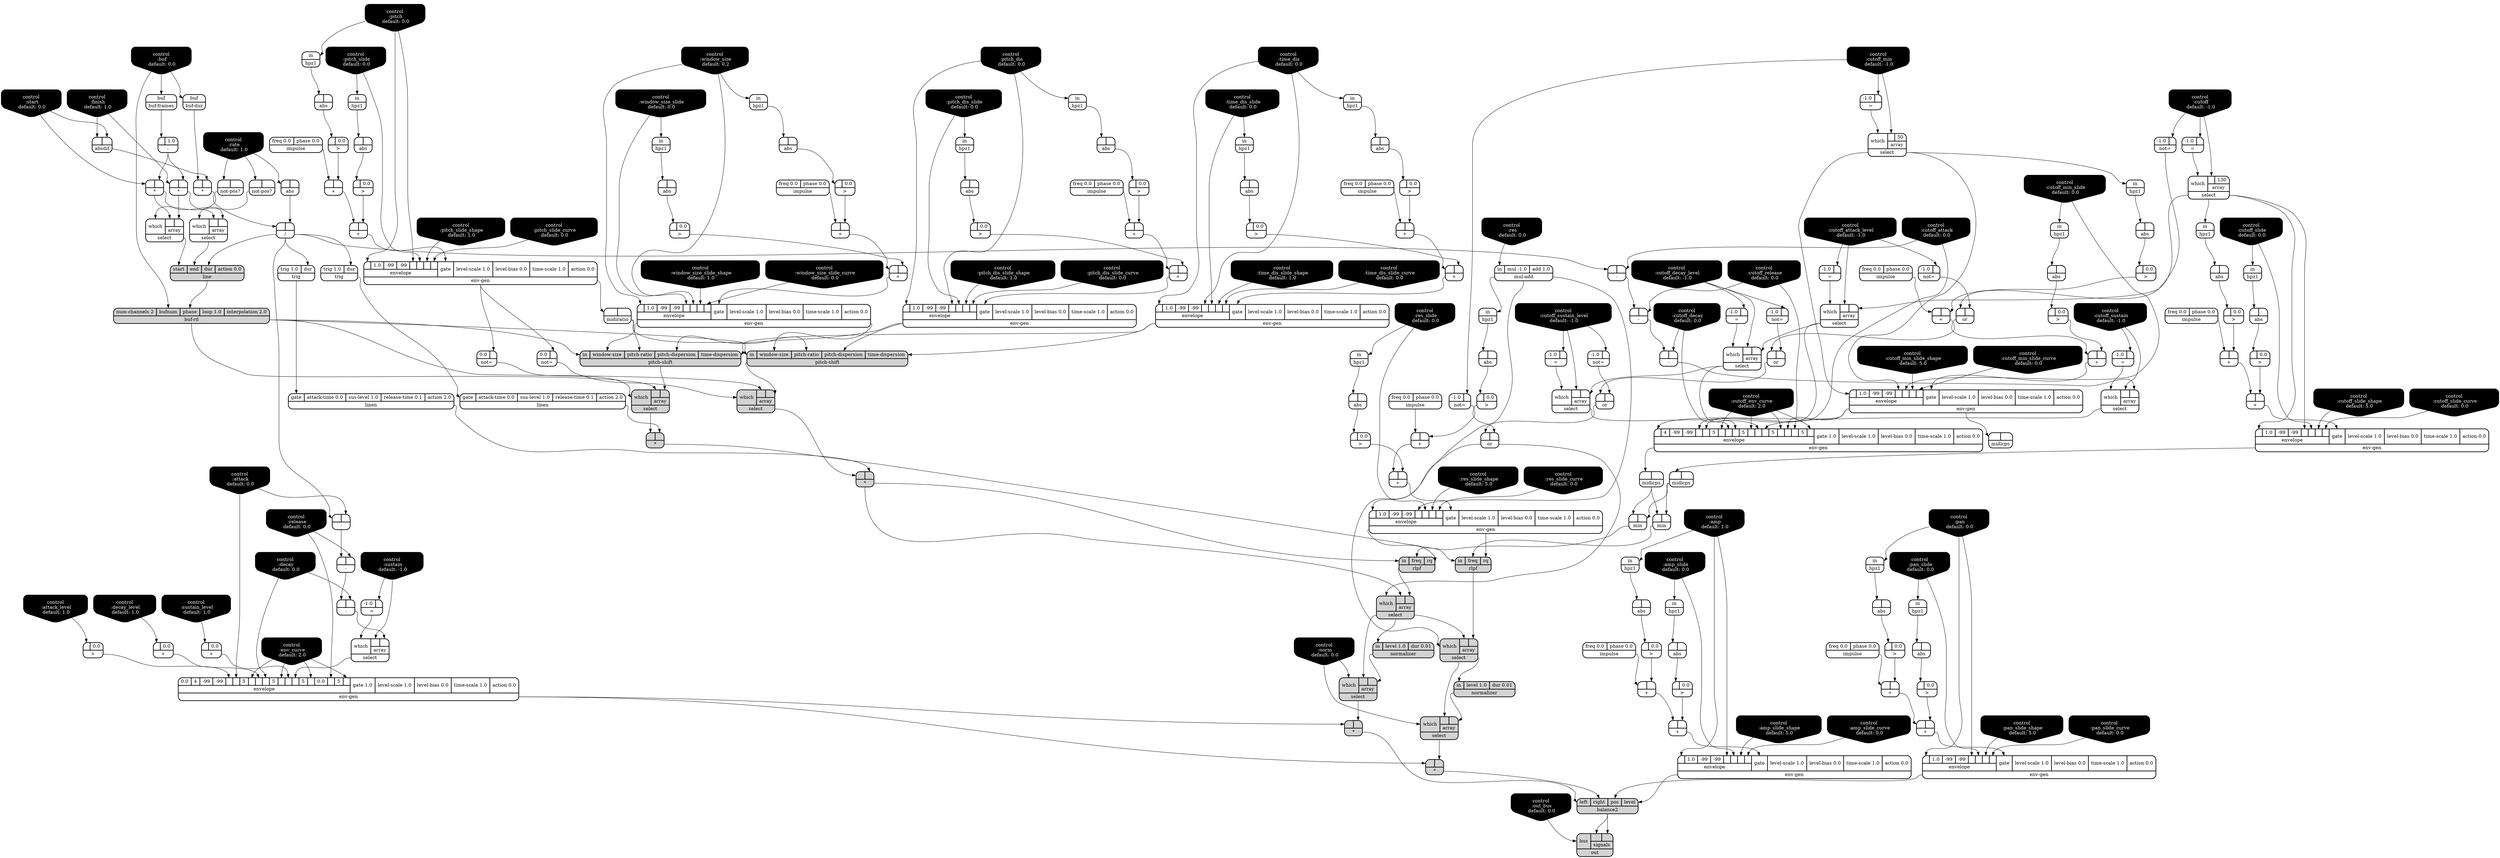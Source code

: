digraph synthdef {
61 [label = "{{ <a> |<b> } |<__UG_NAME__>* }" style="bold, rounded" shape=record rankdir=LR];
62 [label = "{{ <a> |<b> } |<__UG_NAME__>* }" style="bold, rounded" shape=record rankdir=LR];
68 [label = "{{ <a> |<b> } |<__UG_NAME__>* }" style="bold, rounded" shape=record rankdir=LR];
160 [label = "{{ <a> |<b> } |<__UG_NAME__>* }" style="filled, bold, rounded"  shape=record rankdir=LR];
194 [label = "{{ <a> |<b> } |<__UG_NAME__>* }" style="filled, bold, rounded"  shape=record rankdir=LR];
214 [label = "{{ <a> |<b> } |<__UG_NAME__>* }" style="filled, bold, rounded"  shape=record rankdir=LR];
217 [label = "{{ <a> |<b> } |<__UG_NAME__>* }" style="filled, bold, rounded"  shape=record rankdir=LR];
77 [label = "{{ <a> |<b> } |<__UG_NAME__>+ }" style="bold, rounded" shape=record rankdir=LR];
81 [label = "{{ <a> |<b> } |<__UG_NAME__>+ }" style="bold, rounded" shape=record rankdir=LR];
87 [label = "{{ <a> |<b> } |<__UG_NAME__>+ }" style="bold, rounded" shape=record rankdir=LR];
91 [label = "{{ <a> |<b> } |<__UG_NAME__>+ }" style="bold, rounded" shape=record rankdir=LR];
98 [label = "{{ <a> |<b> } |<__UG_NAME__>+ }" style="bold, rounded" shape=record rankdir=LR];
102 [label = "{{ <a> |<b> } |<__UG_NAME__>+ }" style="bold, rounded" shape=record rankdir=LR];
108 [label = "{{ <a> |<b> } |<__UG_NAME__>+ }" style="bold, rounded" shape=record rankdir=LR];
112 [label = "{{ <a> |<b> } |<__UG_NAME__>+ }" style="bold, rounded" shape=record rankdir=LR];
126 [label = "{{ <a> |<b> 0.0} |<__UG_NAME__>+ }" style="bold, rounded" shape=record rankdir=LR];
136 [label = "{{ <a> |<b> } |<__UG_NAME__>+ }" style="bold, rounded" shape=record rankdir=LR];
140 [label = "{{ <a> |<b> } |<__UG_NAME__>+ }" style="bold, rounded" shape=record rankdir=LR];
155 [label = "{{ <a> |<b> } |<__UG_NAME__>+ }" style="bold, rounded" shape=record rankdir=LR];
164 [label = "{{ <a> |<b> } |<__UG_NAME__>+ }" style="bold, rounded" shape=record rankdir=LR];
177 [label = "{{ <a> |<b> } |<__UG_NAME__>+ }" style="bold, rounded" shape=record rankdir=LR];
181 [label = "{{ <a> |<b> } |<__UG_NAME__>+ }" style="bold, rounded" shape=record rankdir=LR];
207 [label = "{{ <a> |<b> } |<__UG_NAME__>+ }" style="bold, rounded" shape=record rankdir=LR];
208 [label = "{{ <a> |<b> } |<__UG_NAME__>+ }" style="bold, rounded" shape=record rankdir=LR];
210 [label = "{{ <a> |<b> 0.0} |<__UG_NAME__>+ }" style="bold, rounded" shape=record rankdir=LR];
211 [label = "{{ <a> |<b> 0.0} |<__UG_NAME__>+ }" style="bold, rounded" shape=record rankdir=LR];
222 [label = "{{ <a> |<b> } |<__UG_NAME__>+ }" style="bold, rounded" shape=record rankdir=LR];
223 [label = "{{ <a> |<b> } |<__UG_NAME__>+ }" style="bold, rounded" shape=record rankdir=LR];
60 [label = "{{ <a> |<b> 1.0} |<__UG_NAME__>- }" style="bold, rounded" shape=record rankdir=LR];
141 [label = "{{ <a> |<b> } |<__UG_NAME__>- }" style="bold, rounded" shape=record rankdir=LR];
142 [label = "{{ <a> |<b> } |<__UG_NAME__>- }" style="bold, rounded" shape=record rankdir=LR];
143 [label = "{{ <a> |<b> } |<__UG_NAME__>- }" style="bold, rounded" shape=record rankdir=LR];
146 [label = "{{ <a> |<b> } |<__UG_NAME__>- }" style="bold, rounded" shape=record rankdir=LR];
147 [label = "{{ <a> |<b> } |<__UG_NAME__>- }" style="bold, rounded" shape=record rankdir=LR];
148 [label = "{{ <a> |<b> } |<__UG_NAME__>- }" style="bold, rounded" shape=record rankdir=LR];
70 [label = "{{ <a> |<b> } |<__UG_NAME__>/ }" style="bold, rounded" shape=record rankdir=LR];
115 [label = "{{ <a> -1.0|<b> } |<__UG_NAME__>= }" style="bold, rounded" shape=record rankdir=LR];
116 [label = "{{ <a> -1.0|<b> } |<__UG_NAME__>= }" style="bold, rounded" shape=record rankdir=LR];
144 [label = "{{ <a> -1.0|<b> } |<__UG_NAME__>= }" style="bold, rounded" shape=record rankdir=LR];
145 [label = "{{ <a> -1.0|<b> } |<__UG_NAME__>= }" style="bold, rounded" shape=record rankdir=LR];
150 [label = "{{ <a> -1.0|<b> } |<__UG_NAME__>= }" style="bold, rounded" shape=record rankdir=LR];
166 [label = "{{ <a> -1.0|<b> } |<__UG_NAME__>= }" style="bold, rounded" shape=record rankdir=LR];
169 [label = "{{ <a> -1.0|<b> } |<__UG_NAME__>= }" style="bold, rounded" shape=record rankdir=LR];
76 [label = "{{ <a> |<b> 0.0} |<__UG_NAME__>\> }" style="bold, rounded" shape=record rankdir=LR];
80 [label = "{{ <a> |<b> 0.0} |<__UG_NAME__>\> }" style="bold, rounded" shape=record rankdir=LR];
86 [label = "{{ <a> |<b> 0.0} |<__UG_NAME__>\> }" style="bold, rounded" shape=record rankdir=LR];
90 [label = "{{ <a> |<b> 0.0} |<__UG_NAME__>\> }" style="bold, rounded" shape=record rankdir=LR];
97 [label = "{{ <a> |<b> 0.0} |<__UG_NAME__>\> }" style="bold, rounded" shape=record rankdir=LR];
101 [label = "{{ <a> |<b> 0.0} |<__UG_NAME__>\> }" style="bold, rounded" shape=record rankdir=LR];
107 [label = "{{ <a> |<b> 0.0} |<__UG_NAME__>\> }" style="bold, rounded" shape=record rankdir=LR];
111 [label = "{{ <a> |<b> 0.0} |<__UG_NAME__>\> }" style="bold, rounded" shape=record rankdir=LR];
135 [label = "{{ <a> |<b> 0.0} |<__UG_NAME__>\> }" style="bold, rounded" shape=record rankdir=LR];
139 [label = "{{ <a> |<b> 0.0} |<__UG_NAME__>\> }" style="bold, rounded" shape=record rankdir=LR];
154 [label = "{{ <a> |<b> 0.0} |<__UG_NAME__>\> }" style="bold, rounded" shape=record rankdir=LR];
163 [label = "{{ <a> |<b> 0.0} |<__UG_NAME__>\> }" style="bold, rounded" shape=record rankdir=LR];
176 [label = "{{ <a> |<b> 0.0} |<__UG_NAME__>\> }" style="bold, rounded" shape=record rankdir=LR];
180 [label = "{{ <a> |<b> 0.0} |<__UG_NAME__>\> }" style="bold, rounded" shape=record rankdir=LR];
199 [label = "{{ <a> |<b> 0.0} |<__UG_NAME__>\> }" style="bold, rounded" shape=record rankdir=LR];
206 [label = "{{ <a> |<b> 0.0} |<__UG_NAME__>\> }" style="bold, rounded" shape=record rankdir=LR];
218 [label = "{{ <a> |<b> 0.0} |<__UG_NAME__>\> }" style="bold, rounded" shape=record rankdir=LR];
221 [label = "{{ <a> |<b> 0.0} |<__UG_NAME__>\> }" style="bold, rounded" shape=record rankdir=LR];
69 [label = "{{ <a> |<b> } |<__UG_NAME__>abs }" style="bold, rounded" shape=record rankdir=LR];
75 [label = "{{ <a> |<b> } |<__UG_NAME__>abs }" style="bold, rounded" shape=record rankdir=LR];
79 [label = "{{ <a> |<b> } |<__UG_NAME__>abs }" style="bold, rounded" shape=record rankdir=LR];
85 [label = "{{ <a> |<b> } |<__UG_NAME__>abs }" style="bold, rounded" shape=record rankdir=LR];
89 [label = "{{ <a> |<b> } |<__UG_NAME__>abs }" style="bold, rounded" shape=record rankdir=LR];
96 [label = "{{ <a> |<b> } |<__UG_NAME__>abs }" style="bold, rounded" shape=record rankdir=LR];
100 [label = "{{ <a> |<b> } |<__UG_NAME__>abs }" style="bold, rounded" shape=record rankdir=LR];
106 [label = "{{ <a> |<b> } |<__UG_NAME__>abs }" style="bold, rounded" shape=record rankdir=LR];
110 [label = "{{ <a> |<b> } |<__UG_NAME__>abs }" style="bold, rounded" shape=record rankdir=LR];
134 [label = "{{ <a> |<b> } |<__UG_NAME__>abs }" style="bold, rounded" shape=record rankdir=LR];
138 [label = "{{ <a> |<b> } |<__UG_NAME__>abs }" style="bold, rounded" shape=record rankdir=LR];
153 [label = "{{ <a> |<b> } |<__UG_NAME__>abs }" style="bold, rounded" shape=record rankdir=LR];
162 [label = "{{ <a> |<b> } |<__UG_NAME__>abs }" style="bold, rounded" shape=record rankdir=LR];
175 [label = "{{ <a> |<b> } |<__UG_NAME__>abs }" style="bold, rounded" shape=record rankdir=LR];
179 [label = "{{ <a> |<b> } |<__UG_NAME__>abs }" style="bold, rounded" shape=record rankdir=LR];
198 [label = "{{ <a> |<b> } |<__UG_NAME__>abs }" style="bold, rounded" shape=record rankdir=LR];
202 [label = "{{ <a> |<b> } |<__UG_NAME__>abs }" style="bold, rounded" shape=record rankdir=LR];
205 [label = "{{ <a> |<b> } |<__UG_NAME__>abs }" style="bold, rounded" shape=record rankdir=LR];
220 [label = "{{ <a> |<b> } |<__UG_NAME__>abs }" style="bold, rounded" shape=record rankdir=LR];
67 [label = "{{ <a> |<b> } |<__UG_NAME__>absdif }" style="bold, rounded" shape=record rankdir=LR];
225 [label = "{{ <left> left|<right> right|<pos> pos|<level> level} |<__UG_NAME__>balance2 }" style="filled, bold, rounded"  shape=record rankdir=LR];
66 [label = "{{ <buf> buf} |<__UG_NAME__>buf-dur }" style="bold, rounded" shape=record rankdir=LR];
59 [label = "{{ <buf> buf} |<__UG_NAME__>buf-frames }" style="bold, rounded" shape=record rankdir=LR];
72 [label = "{{ <num____channels> num-channels 2|<bufnum> bufnum|<phase> phase|<loop> loop 1.0|<interpolation> interpolation 2.0} |<__UG_NAME__>buf-rd }" style="filled, bold, rounded"  shape=record rankdir=LR];
0 [label = "control
 :buf
 default: 0.0" shape=invhouse style="rounded, filled, bold" fillcolor=black fontcolor=white ]; 
1 [label = "control
 :amp
 default: 1.0" shape=invhouse style="rounded, filled, bold" fillcolor=black fontcolor=white ]; 
2 [label = "control
 :amp_slide
 default: 0.0" shape=invhouse style="rounded, filled, bold" fillcolor=black fontcolor=white ]; 
3 [label = "control
 :amp_slide_shape
 default: 5.0" shape=invhouse style="rounded, filled, bold" fillcolor=black fontcolor=white ]; 
4 [label = "control
 :amp_slide_curve
 default: 0.0" shape=invhouse style="rounded, filled, bold" fillcolor=black fontcolor=white ]; 
5 [label = "control
 :pan
 default: 0.0" shape=invhouse style="rounded, filled, bold" fillcolor=black fontcolor=white ]; 
6 [label = "control
 :pan_slide
 default: 0.0" shape=invhouse style="rounded, filled, bold" fillcolor=black fontcolor=white ]; 
7 [label = "control
 :pan_slide_shape
 default: 5.0" shape=invhouse style="rounded, filled, bold" fillcolor=black fontcolor=white ]; 
8 [label = "control
 :pan_slide_curve
 default: 0.0" shape=invhouse style="rounded, filled, bold" fillcolor=black fontcolor=white ]; 
9 [label = "control
 :cutoff
 default: -1.0" shape=invhouse style="rounded, filled, bold" fillcolor=black fontcolor=white ]; 
10 [label = "control
 :cutoff_slide
 default: 0.0" shape=invhouse style="rounded, filled, bold" fillcolor=black fontcolor=white ]; 
11 [label = "control
 :cutoff_slide_shape
 default: 5.0" shape=invhouse style="rounded, filled, bold" fillcolor=black fontcolor=white ]; 
12 [label = "control
 :cutoff_slide_curve
 default: 0.0" shape=invhouse style="rounded, filled, bold" fillcolor=black fontcolor=white ]; 
13 [label = "control
 :cutoff_attack
 default: 0.0" shape=invhouse style="rounded, filled, bold" fillcolor=black fontcolor=white ]; 
14 [label = "control
 :cutoff_sustain
 default: -1.0" shape=invhouse style="rounded, filled, bold" fillcolor=black fontcolor=white ]; 
15 [label = "control
 :cutoff_decay
 default: 0.0" shape=invhouse style="rounded, filled, bold" fillcolor=black fontcolor=white ]; 
16 [label = "control
 :cutoff_release
 default: 0.0" shape=invhouse style="rounded, filled, bold" fillcolor=black fontcolor=white ]; 
17 [label = "control
 :cutoff_min
 default: -1.0" shape=invhouse style="rounded, filled, bold" fillcolor=black fontcolor=white ]; 
18 [label = "control
 :cutoff_min_slide
 default: 0.0" shape=invhouse style="rounded, filled, bold" fillcolor=black fontcolor=white ]; 
19 [label = "control
 :cutoff_min_slide_shape
 default: 5.0" shape=invhouse style="rounded, filled, bold" fillcolor=black fontcolor=white ]; 
20 [label = "control
 :cutoff_min_slide_curve
 default: 0.0" shape=invhouse style="rounded, filled, bold" fillcolor=black fontcolor=white ]; 
21 [label = "control
 :cutoff_attack_level
 default: -1.0" shape=invhouse style="rounded, filled, bold" fillcolor=black fontcolor=white ]; 
22 [label = "control
 :cutoff_decay_level
 default: -1.0" shape=invhouse style="rounded, filled, bold" fillcolor=black fontcolor=white ]; 
23 [label = "control
 :cutoff_sustain_level
 default: -1.0" shape=invhouse style="rounded, filled, bold" fillcolor=black fontcolor=white ]; 
24 [label = "control
 :cutoff_env_curve
 default: 2.0" shape=invhouse style="rounded, filled, bold" fillcolor=black fontcolor=white ]; 
25 [label = "control
 :res
 default: 0.0" shape=invhouse style="rounded, filled, bold" fillcolor=black fontcolor=white ]; 
26 [label = "control
 :res_slide
 default: 0.0" shape=invhouse style="rounded, filled, bold" fillcolor=black fontcolor=white ]; 
27 [label = "control
 :res_slide_shape
 default: 5.0" shape=invhouse style="rounded, filled, bold" fillcolor=black fontcolor=white ]; 
28 [label = "control
 :res_slide_curve
 default: 0.0" shape=invhouse style="rounded, filled, bold" fillcolor=black fontcolor=white ]; 
29 [label = "control
 :attack
 default: 0.0" shape=invhouse style="rounded, filled, bold" fillcolor=black fontcolor=white ]; 
30 [label = "control
 :decay
 default: 0.0" shape=invhouse style="rounded, filled, bold" fillcolor=black fontcolor=white ]; 
31 [label = "control
 :sustain
 default: -1.0" shape=invhouse style="rounded, filled, bold" fillcolor=black fontcolor=white ]; 
32 [label = "control
 :release
 default: 0.0" shape=invhouse style="rounded, filled, bold" fillcolor=black fontcolor=white ]; 
33 [label = "control
 :attack_level
 default: 1.0" shape=invhouse style="rounded, filled, bold" fillcolor=black fontcolor=white ]; 
34 [label = "control
 :decay_level
 default: 1.0" shape=invhouse style="rounded, filled, bold" fillcolor=black fontcolor=white ]; 
35 [label = "control
 :sustain_level
 default: 1.0" shape=invhouse style="rounded, filled, bold" fillcolor=black fontcolor=white ]; 
36 [label = "control
 :env_curve
 default: 2.0" shape=invhouse style="rounded, filled, bold" fillcolor=black fontcolor=white ]; 
37 [label = "control
 :rate
 default: 1.0" shape=invhouse style="rounded, filled, bold" fillcolor=black fontcolor=white ]; 
38 [label = "control
 :start
 default: 0.0" shape=invhouse style="rounded, filled, bold" fillcolor=black fontcolor=white ]; 
39 [label = "control
 :finish
 default: 1.0" shape=invhouse style="rounded, filled, bold" fillcolor=black fontcolor=white ]; 
40 [label = "control
 :norm
 default: 0.0" shape=invhouse style="rounded, filled, bold" fillcolor=black fontcolor=white ]; 
41 [label = "control
 :pitch
 default: 0.0" shape=invhouse style="rounded, filled, bold" fillcolor=black fontcolor=white ]; 
42 [label = "control
 :pitch_slide
 default: 0.0" shape=invhouse style="rounded, filled, bold" fillcolor=black fontcolor=white ]; 
43 [label = "control
 :pitch_slide_shape
 default: 1.0" shape=invhouse style="rounded, filled, bold" fillcolor=black fontcolor=white ]; 
44 [label = "control
 :pitch_slide_curve
 default: 0.0" shape=invhouse style="rounded, filled, bold" fillcolor=black fontcolor=white ]; 
45 [label = "control
 :window_size
 default: 0.2" shape=invhouse style="rounded, filled, bold" fillcolor=black fontcolor=white ]; 
46 [label = "control
 :window_size_slide
 default: 0.0" shape=invhouse style="rounded, filled, bold" fillcolor=black fontcolor=white ]; 
47 [label = "control
 :window_size_slide_shape
 default: 1.0" shape=invhouse style="rounded, filled, bold" fillcolor=black fontcolor=white ]; 
48 [label = "control
 :window_size_slide_curve
 default: 0.0" shape=invhouse style="rounded, filled, bold" fillcolor=black fontcolor=white ]; 
49 [label = "control
 :pitch_dis
 default: 0.0" shape=invhouse style="rounded, filled, bold" fillcolor=black fontcolor=white ]; 
50 [label = "control
 :pitch_dis_slide
 default: 0.0" shape=invhouse style="rounded, filled, bold" fillcolor=black fontcolor=white ]; 
51 [label = "control
 :pitch_dis_slide_shape
 default: 1.0" shape=invhouse style="rounded, filled, bold" fillcolor=black fontcolor=white ]; 
52 [label = "control
 :pitch_dis_slide_curve
 default: 0.0" shape=invhouse style="rounded, filled, bold" fillcolor=black fontcolor=white ]; 
53 [label = "control
 :time_dis
 default: 0.0" shape=invhouse style="rounded, filled, bold" fillcolor=black fontcolor=white ]; 
54 [label = "control
 :time_dis_slide
 default: 0.0" shape=invhouse style="rounded, filled, bold" fillcolor=black fontcolor=white ]; 
55 [label = "control
 :time_dis_slide_shape
 default: 1.0" shape=invhouse style="rounded, filled, bold" fillcolor=black fontcolor=white ]; 
56 [label = "control
 :time_dis_slide_curve
 default: 0.0" shape=invhouse style="rounded, filled, bold" fillcolor=black fontcolor=white ]; 
57 [label = "control
 :out_bus
 default: 0.0" shape=invhouse style="rounded, filled, bold" fillcolor=black fontcolor=white ]; 
82 [label = "{{ {{<envelope___control___0>|1.0|-99|-99|<envelope___control___4>|<envelope___control___5>|<envelope___control___6>|<envelope___control___7>}|envelope}|<gate> gate|<level____scale> level-scale 1.0|<level____bias> level-bias 0.0|<time____scale> time-scale 1.0|<action> action 0.0} |<__UG_NAME__>env-gen }" style="bold, rounded" shape=record rankdir=LR];
92 [label = "{{ {{<envelope___control___0>|1.0|-99|-99|<envelope___control___4>|<envelope___control___5>|<envelope___control___6>|<envelope___control___7>}|envelope}|<gate> gate|<level____scale> level-scale 1.0|<level____bias> level-bias 0.0|<time____scale> time-scale 1.0|<action> action 0.0} |<__UG_NAME__>env-gen }" style="bold, rounded" shape=record rankdir=LR];
103 [label = "{{ {{<envelope___control___0>|1.0|-99|-99|<envelope___control___4>|<envelope___control___5>|<envelope___control___6>|<envelope___control___7>}|envelope}|<gate> gate|<level____scale> level-scale 1.0|<level____bias> level-bias 0.0|<time____scale> time-scale 1.0|<action> action 0.0} |<__UG_NAME__>env-gen }" style="bold, rounded" shape=record rankdir=LR];
113 [label = "{{ {{<envelope___control___0>|1.0|-99|-99|<envelope___control___4>|<envelope___control___5>|<envelope___control___6>|<envelope___control___7>}|envelope}|<gate> gate|<level____scale> level-scale 1.0|<level____bias> level-bias 0.0|<time____scale> time-scale 1.0|<action> action 0.0} |<__UG_NAME__>env-gen }" style="bold, rounded" shape=record rankdir=LR];
165 [label = "{{ {{<envelope___select___0>|1.0|-99|-99|<envelope___select___4>|<envelope___control___5>|<envelope___control___6>|<envelope___control___7>}|envelope}|<gate> gate|<level____scale> level-scale 1.0|<level____bias> level-bias 0.0|<time____scale> time-scale 1.0|<action> action 0.0} |<__UG_NAME__>env-gen }" style="bold, rounded" shape=record rankdir=LR];
171 [label = "{{ {{<envelope___env____gen___0>|4|-99|-99|<envelope___select___4>|<envelope___control___5>|5|<envelope___control___7>|<envelope___select___8>|<envelope___control___9>|5|<envelope___control___11>|<envelope___select___12>|<envelope___select___13>|5|<envelope___control___15>|<envelope___env____gen___16>|<envelope___control___17>|5|<envelope___control___19>}|envelope}|<gate> gate 1.0|<level____scale> level-scale 1.0|<level____bias> level-bias 0.0|<time____scale> time-scale 1.0|<action> action 0.0} |<__UG_NAME__>env-gen }" style="bold, rounded" shape=record rankdir=LR];
182 [label = "{{ {{<envelope___select___0>|1.0|-99|-99|<envelope___select___4>|<envelope___control___5>|<envelope___control___6>|<envelope___control___7>}|envelope}|<gate> gate|<level____scale> level-scale 1.0|<level____bias> level-bias 0.0|<time____scale> time-scale 1.0|<action> action 0.0} |<__UG_NAME__>env-gen }" style="bold, rounded" shape=record rankdir=LR];
185 [label = "{{ {{<envelope___mul____add___0>|1.0|-99|-99|<envelope___mul____add___4>|<envelope___control___5>|<envelope___control___6>|<envelope___control___7>}|envelope}|<gate> gate|<level____scale> level-scale 1.0|<level____bias> level-bias 0.0|<time____scale> time-scale 1.0|<action> action 0.0} |<__UG_NAME__>env-gen }" style="bold, rounded" shape=record rankdir=LR];
209 [label = "{{ {{<envelope___control___0>|1.0|-99|-99|<envelope___control___4>|<envelope___control___5>|<envelope___control___6>|<envelope___control___7>}|envelope}|<gate> gate|<level____scale> level-scale 1.0|<level____bias> level-bias 0.0|<time____scale> time-scale 1.0|<action> action 0.0} |<__UG_NAME__>env-gen }" style="bold, rounded" shape=record rankdir=LR];
212 [label = "{{ {{0.0|4|-99|-99|<envelope___binary____op____u____gen___4>|<envelope___control___5>|5|<envelope___control___7>|<envelope___binary____op____u____gen___8>|<envelope___control___9>|5|<envelope___control___11>|<envelope___binary____op____u____gen___12>|<envelope___select___13>|5|<envelope___control___15>|0.0|<envelope___control___17>|5|<envelope___control___19>}|envelope}|<gate> gate 1.0|<level____scale> level-scale 1.0|<level____bias> level-bias 0.0|<time____scale> time-scale 1.0|<action> action 0.0} |<__UG_NAME__>env-gen }" style="bold, rounded" shape=record rankdir=LR];
224 [label = "{{ {{<envelope___control___0>|1.0|-99|-99|<envelope___control___4>|<envelope___control___5>|<envelope___control___6>|<envelope___control___7>}|envelope}|<gate> gate|<level____scale> level-scale 1.0|<level____bias> level-bias 0.0|<time____scale> time-scale 1.0|<action> action 0.0} |<__UG_NAME__>env-gen }" style="bold, rounded" shape=record rankdir=LR];
74 [label = "{{ <in> in} |<__UG_NAME__>hpz1 }" style="bold, rounded" shape=record rankdir=LR];
78 [label = "{{ <in> in} |<__UG_NAME__>hpz1 }" style="bold, rounded" shape=record rankdir=LR];
84 [label = "{{ <in> in} |<__UG_NAME__>hpz1 }" style="bold, rounded" shape=record rankdir=LR];
88 [label = "{{ <in> in} |<__UG_NAME__>hpz1 }" style="bold, rounded" shape=record rankdir=LR];
95 [label = "{{ <in> in} |<__UG_NAME__>hpz1 }" style="bold, rounded" shape=record rankdir=LR];
99 [label = "{{ <in> in} |<__UG_NAME__>hpz1 }" style="bold, rounded" shape=record rankdir=LR];
105 [label = "{{ <in> in} |<__UG_NAME__>hpz1 }" style="bold, rounded" shape=record rankdir=LR];
109 [label = "{{ <in> in} |<__UG_NAME__>hpz1 }" style="bold, rounded" shape=record rankdir=LR];
129 [label = "{{ <in> in} |<__UG_NAME__>hpz1 }" style="bold, rounded" shape=record rankdir=LR];
130 [label = "{{ <in> in} |<__UG_NAME__>hpz1 }" style="bold, rounded" shape=record rankdir=LR];
133 [label = "{{ <in> in} |<__UG_NAME__>hpz1 }" style="bold, rounded" shape=record rankdir=LR];
137 [label = "{{ <in> in} |<__UG_NAME__>hpz1 }" style="bold, rounded" shape=record rankdir=LR];
152 [label = "{{ <in> in} |<__UG_NAME__>hpz1 }" style="bold, rounded" shape=record rankdir=LR];
161 [label = "{{ <in> in} |<__UG_NAME__>hpz1 }" style="bold, rounded" shape=record rankdir=LR];
174 [label = "{{ <in> in} |<__UG_NAME__>hpz1 }" style="bold, rounded" shape=record rankdir=LR];
178 [label = "{{ <in> in} |<__UG_NAME__>hpz1 }" style="bold, rounded" shape=record rankdir=LR];
201 [label = "{{ <in> in} |<__UG_NAME__>hpz1 }" style="bold, rounded" shape=record rankdir=LR];
203 [label = "{{ <in> in} |<__UG_NAME__>hpz1 }" style="bold, rounded" shape=record rankdir=LR];
73 [label = "{{ <freq> freq 0.0|<phase> phase 0.0} |<__UG_NAME__>impulse }" style="bold, rounded" shape=record rankdir=LR];
83 [label = "{{ <freq> freq 0.0|<phase> phase 0.0} |<__UG_NAME__>impulse }" style="bold, rounded" shape=record rankdir=LR];
94 [label = "{{ <freq> freq 0.0|<phase> phase 0.0} |<__UG_NAME__>impulse }" style="bold, rounded" shape=record rankdir=LR];
104 [label = "{{ <freq> freq 0.0|<phase> phase 0.0} |<__UG_NAME__>impulse }" style="bold, rounded" shape=record rankdir=LR];
131 [label = "{{ <freq> freq 0.0|<phase> phase 0.0} |<__UG_NAME__>impulse }" style="bold, rounded" shape=record rankdir=LR];
149 [label = "{{ <freq> freq 0.0|<phase> phase 0.0} |<__UG_NAME__>impulse }" style="bold, rounded" shape=record rankdir=LR];
173 [label = "{{ <freq> freq 0.0|<phase> phase 0.0} |<__UG_NAME__>impulse }" style="bold, rounded" shape=record rankdir=LR];
204 [label = "{{ <freq> freq 0.0|<phase> phase 0.0} |<__UG_NAME__>impulse }" style="bold, rounded" shape=record rankdir=LR];
219 [label = "{{ <freq> freq 0.0|<phase> phase 0.0} |<__UG_NAME__>impulse }" style="bold, rounded" shape=record rankdir=LR];
71 [label = "{{ <start> start|<end> end|<dur> dur|<action> action 0.0} |<__UG_NAME__>line }" style="filled, bold, rounded"  shape=record rankdir=LR];
159 [label = "{{ <gate> gate|<attack____time> attack-time 0.0|<sus____level> sus-level 1.0|<release____time> release-time 0.1|<action> action 2.0} |<__UG_NAME__>linen }" style="bold, rounded" shape=record rankdir=LR];
193 [label = "{{ <gate> gate|<attack____time> attack-time 0.0|<sus____level> sus-level 1.0|<release____time> release-time 0.1|<action> action 2.0} |<__UG_NAME__>linen }" style="bold, rounded" shape=record rankdir=LR];
172 [label = "{{ <a> |<b> } |<__UG_NAME__>midicps }" style="bold, rounded" shape=record rankdir=LR];
183 [label = "{{ <a> |<b> } |<__UG_NAME__>midicps }" style="bold, rounded" shape=record rankdir=LR];
227 [label = "{{ <a> |<b> } |<__UG_NAME__>midicps }" style="bold, rounded" shape=record rankdir=LR];
93 [label = "{{ <a> |<b> } |<__UG_NAME__>midiratio }" style="bold, rounded" shape=record rankdir=LR];
184 [label = "{{ <a> |<b> } |<__UG_NAME__>min }" style="bold, rounded" shape=record rankdir=LR];
195 [label = "{{ <a> |<b> } |<__UG_NAME__>min }" style="bold, rounded" shape=record rankdir=LR];
132 [label = "{{ <in> in|<mul> mul -1.0|<add> add 1.0} |<__UG_NAME__>mul-add }" style="bold, rounded" shape=record rankdir=LR];
188 [label = "{{ <in> in|<level> level 1.0|<dur> dur 0.01} |<__UG_NAME__>normalizer }" style="filled, bold, rounded"  shape=record rankdir=LR];
215 [label = "{{ <in> in|<level> level 1.0|<dur> dur 0.01} |<__UG_NAME__>normalizer }" style="filled, bold, rounded"  shape=record rankdir=LR];
58 [label = "{{ <a> |<b> } |<__UG_NAME__>not-pos? }" style="bold, rounded" shape=record rankdir=LR];
64 [label = "{{ <a> |<b> } |<__UG_NAME__>not-pos? }" style="bold, rounded" shape=record rankdir=LR];
119 [label = "{{ <a> -1.0|<b> } |<__UG_NAME__>not= }" style="bold, rounded" shape=record rankdir=LR];
120 [label = "{{ <a> -1.0|<b> } |<__UG_NAME__>not= }" style="bold, rounded" shape=record rankdir=LR];
122 [label = "{{ <a> -1.0|<b> } |<__UG_NAME__>not= }" style="bold, rounded" shape=record rankdir=LR];
124 [label = "{{ <a> -1.0|<b> } |<__UG_NAME__>not= }" style="bold, rounded" shape=record rankdir=LR];
127 [label = "{{ <a> -1.0|<b> } |<__UG_NAME__>not= }" style="bold, rounded" shape=record rankdir=LR];
156 [label = "{{ <a> 0.0|<b> } |<__UG_NAME__>not= }" style="bold, rounded" shape=record rankdir=LR];
189 [label = "{{ <a> 0.0|<b> } |<__UG_NAME__>not= }" style="bold, rounded" shape=record rankdir=LR];
121 [label = "{{ <a> |<b> } |<__UG_NAME__>or }" style="bold, rounded" shape=record rankdir=LR];
123 [label = "{{ <a> |<b> } |<__UG_NAME__>or }" style="bold, rounded" shape=record rankdir=LR];
125 [label = "{{ <a> |<b> } |<__UG_NAME__>or }" style="bold, rounded" shape=record rankdir=LR];
128 [label = "{{ <a> |<b> } |<__UG_NAME__>or }" style="bold, rounded" shape=record rankdir=LR];
226 [label = "{{ <bus> bus|{{<signals___balance2___0>|<signals___balance2___1>}|signals}} |<__UG_NAME__>out }" style="filled, bold, rounded"  shape=record rankdir=LR];
114 [label = "{{ <in> in|<window____size> window-size|<pitch____ratio> pitch-ratio|<pitch____dispersion> pitch-dispersion|<time____dispersion> time-dispersion} |<__UG_NAME__>pitch-shift }" style="filled, bold, rounded"  shape=record rankdir=LR];
190 [label = "{{ <in> in|<window____size> window-size|<pitch____ratio> pitch-ratio|<pitch____dispersion> pitch-dispersion|<time____dispersion> time-dispersion} |<__UG_NAME__>pitch-shift }" style="filled, bold, rounded"  shape=record rankdir=LR];
186 [label = "{{ <in> in|<freq> freq|<rq> rq} |<__UG_NAME__>rlpf }" style="filled, bold, rounded"  shape=record rankdir=LR];
196 [label = "{{ <in> in|<freq> freq|<rq> rq} |<__UG_NAME__>rlpf }" style="filled, bold, rounded"  shape=record rankdir=LR];
63 [label = "{{ <which> which|{{<array___binary____op____u____gen___0>|<array___binary____op____u____gen___1>}|array}} |<__UG_NAME__>select }" style="bold, rounded" shape=record rankdir=LR];
65 [label = "{{ <which> which|{{<array___binary____op____u____gen___0>|<array___binary____op____u____gen___1>}|array}} |<__UG_NAME__>select }" style="bold, rounded" shape=record rankdir=LR];
117 [label = "{{ <which> which|{{<array___control___0>|130}|array}} |<__UG_NAME__>select }" style="bold, rounded" shape=record rankdir=LR];
118 [label = "{{ <which> which|{{<array___control___0>|<array___select___1>}|array}} |<__UG_NAME__>select }" style="bold, rounded" shape=record rankdir=LR];
151 [label = "{{ <which> which|{{<array___control___0>|50}|array}} |<__UG_NAME__>select }" style="bold, rounded" shape=record rankdir=LR];
157 [label = "{{ <which> which|{{<array___buf____rd___0>|<array___pitch____shift___1>}|array}} |<__UG_NAME__>select }" style="filled, bold, rounded"  shape=record rankdir=LR];
167 [label = "{{ <which> which|{{<array___control___0>|<array___select___1>}|array}} |<__UG_NAME__>select }" style="bold, rounded" shape=record rankdir=LR];
168 [label = "{{ <which> which|{{<array___control___0>|<array___select___1>}|array}} |<__UG_NAME__>select }" style="bold, rounded" shape=record rankdir=LR];
170 [label = "{{ <which> which|{{<array___control___0>|<array___binary____op____u____gen___1>}|array}} |<__UG_NAME__>select }" style="bold, rounded" shape=record rankdir=LR];
187 [label = "{{ <which> which|{{<array___binary____op____u____gen___0>|<array___rlpf___1>}|array}} |<__UG_NAME__>select }" style="filled, bold, rounded"  shape=record rankdir=LR];
191 [label = "{{ <which> which|{{<array___buf____rd___0>|<array___pitch____shift___1>}|array}} |<__UG_NAME__>select }" style="filled, bold, rounded"  shape=record rankdir=LR];
197 [label = "{{ <which> which|{{<array___select___0>|<array___rlpf___1>}|array}} |<__UG_NAME__>select }" style="filled, bold, rounded"  shape=record rankdir=LR];
200 [label = "{{ <which> which|{{<array___control___0>|<array___binary____op____u____gen___1>}|array}} |<__UG_NAME__>select }" style="bold, rounded" shape=record rankdir=LR];
213 [label = "{{ <which> which|{{<array___select___0>|<array___normalizer___1>}|array}} |<__UG_NAME__>select }" style="filled, bold, rounded"  shape=record rankdir=LR];
216 [label = "{{ <which> which|{{<array___select___0>|<array___normalizer___1>}|array}} |<__UG_NAME__>select }" style="filled, bold, rounded"  shape=record rankdir=LR];
158 [label = "{{ <trig> trig 1.0|<dur> dur} |<__UG_NAME__>trig }" style="bold, rounded" shape=record rankdir=LR];
192 [label = "{{ <trig> trig 1.0|<dur> dur} |<__UG_NAME__>trig }" style="bold, rounded" shape=record rankdir=LR];

60:__UG_NAME__ -> 61:b ;
38:__UG_NAME__ -> 61:a ;
60:__UG_NAME__ -> 62:b ;
39:__UG_NAME__ -> 62:a ;
67:__UG_NAME__ -> 68:b ;
66:__UG_NAME__ -> 68:a ;
159:__UG_NAME__ -> 160:b ;
157:__UG_NAME__ -> 160:a ;
193:__UG_NAME__ -> 194:b ;
191:__UG_NAME__ -> 194:a ;
213:__UG_NAME__ -> 214:b ;
212:__UG_NAME__ -> 214:a ;
216:__UG_NAME__ -> 217:b ;
212:__UG_NAME__ -> 217:a ;
76:__UG_NAME__ -> 77:b ;
73:__UG_NAME__ -> 77:a ;
80:__UG_NAME__ -> 81:b ;
77:__UG_NAME__ -> 81:a ;
86:__UG_NAME__ -> 87:b ;
83:__UG_NAME__ -> 87:a ;
90:__UG_NAME__ -> 91:b ;
87:__UG_NAME__ -> 91:a ;
97:__UG_NAME__ -> 98:b ;
94:__UG_NAME__ -> 98:a ;
101:__UG_NAME__ -> 102:b ;
98:__UG_NAME__ -> 102:a ;
107:__UG_NAME__ -> 108:b ;
104:__UG_NAME__ -> 108:a ;
111:__UG_NAME__ -> 112:b ;
108:__UG_NAME__ -> 112:a ;
33:__UG_NAME__ -> 126:a ;
135:__UG_NAME__ -> 136:b ;
131:__UG_NAME__ -> 136:a ;
139:__UG_NAME__ -> 140:b ;
136:__UG_NAME__ -> 140:a ;
154:__UG_NAME__ -> 155:b ;
149:__UG_NAME__ -> 155:a ;
163:__UG_NAME__ -> 164:b ;
155:__UG_NAME__ -> 164:a ;
176:__UG_NAME__ -> 177:b ;
173:__UG_NAME__ -> 177:a ;
180:__UG_NAME__ -> 181:b ;
177:__UG_NAME__ -> 181:a ;
206:__UG_NAME__ -> 207:b ;
204:__UG_NAME__ -> 207:a ;
199:__UG_NAME__ -> 208:b ;
207:__UG_NAME__ -> 208:a ;
34:__UG_NAME__ -> 210:a ;
35:__UG_NAME__ -> 211:a ;
221:__UG_NAME__ -> 222:b ;
219:__UG_NAME__ -> 222:a ;
218:__UG_NAME__ -> 223:b ;
222:__UG_NAME__ -> 223:a ;
59:__UG_NAME__ -> 60:a ;
13:__UG_NAME__ -> 141:b ;
70:__UG_NAME__ -> 141:a ;
16:__UG_NAME__ -> 142:b ;
141:__UG_NAME__ -> 142:a ;
15:__UG_NAME__ -> 143:b ;
142:__UG_NAME__ -> 143:a ;
29:__UG_NAME__ -> 146:b ;
70:__UG_NAME__ -> 146:a ;
32:__UG_NAME__ -> 147:b ;
146:__UG_NAME__ -> 147:a ;
30:__UG_NAME__ -> 148:b ;
147:__UG_NAME__ -> 148:a ;
69:__UG_NAME__ -> 70:b ;
68:__UG_NAME__ -> 70:a ;
21:__UG_NAME__ -> 115:b ;
9:__UG_NAME__ -> 116:b ;
31:__UG_NAME__ -> 144:b ;
23:__UG_NAME__ -> 145:b ;
17:__UG_NAME__ -> 150:b ;
22:__UG_NAME__ -> 166:b ;
14:__UG_NAME__ -> 169:b ;
75:__UG_NAME__ -> 76:a ;
79:__UG_NAME__ -> 80:a ;
85:__UG_NAME__ -> 86:a ;
89:__UG_NAME__ -> 90:a ;
96:__UG_NAME__ -> 97:a ;
100:__UG_NAME__ -> 101:a ;
106:__UG_NAME__ -> 107:a ;
110:__UG_NAME__ -> 111:a ;
134:__UG_NAME__ -> 135:a ;
138:__UG_NAME__ -> 139:a ;
153:__UG_NAME__ -> 154:a ;
162:__UG_NAME__ -> 163:a ;
175:__UG_NAME__ -> 176:a ;
179:__UG_NAME__ -> 180:a ;
198:__UG_NAME__ -> 199:a ;
205:__UG_NAME__ -> 206:a ;
202:__UG_NAME__ -> 218:a ;
220:__UG_NAME__ -> 221:a ;
37:__UG_NAME__ -> 69:a ;
74:__UG_NAME__ -> 75:a ;
78:__UG_NAME__ -> 79:a ;
84:__UG_NAME__ -> 85:a ;
88:__UG_NAME__ -> 89:a ;
95:__UG_NAME__ -> 96:a ;
99:__UG_NAME__ -> 100:a ;
105:__UG_NAME__ -> 106:a ;
109:__UG_NAME__ -> 110:a ;
133:__UG_NAME__ -> 134:a ;
137:__UG_NAME__ -> 138:a ;
152:__UG_NAME__ -> 153:a ;
161:__UG_NAME__ -> 162:a ;
174:__UG_NAME__ -> 175:a ;
178:__UG_NAME__ -> 179:a ;
129:__UG_NAME__ -> 198:a ;
201:__UG_NAME__ -> 202:a ;
203:__UG_NAME__ -> 205:a ;
130:__UG_NAME__ -> 220:a ;
38:__UG_NAME__ -> 67:b ;
39:__UG_NAME__ -> 67:a ;
209:__UG_NAME__ -> 225:level ;
224:__UG_NAME__ -> 225:pos ;
217:__UG_NAME__ -> 225:right ;
214:__UG_NAME__ -> 225:left ;
0:__UG_NAME__ -> 66:buf ;
0:__UG_NAME__ -> 59:buf ;
71:__UG_NAME__ -> 72:phase ;
0:__UG_NAME__ -> 72:bufnum ;
81:__UG_NAME__ -> 82:gate ;
45:__UG_NAME__ -> 82:envelope___control___0 ;
45:__UG_NAME__ -> 82:envelope___control___4 ;
46:__UG_NAME__ -> 82:envelope___control___5 ;
47:__UG_NAME__ -> 82:envelope___control___6 ;
48:__UG_NAME__ -> 82:envelope___control___7 ;
91:__UG_NAME__ -> 92:gate ;
41:__UG_NAME__ -> 92:envelope___control___0 ;
41:__UG_NAME__ -> 92:envelope___control___4 ;
42:__UG_NAME__ -> 92:envelope___control___5 ;
43:__UG_NAME__ -> 92:envelope___control___6 ;
44:__UG_NAME__ -> 92:envelope___control___7 ;
102:__UG_NAME__ -> 103:gate ;
49:__UG_NAME__ -> 103:envelope___control___0 ;
49:__UG_NAME__ -> 103:envelope___control___4 ;
50:__UG_NAME__ -> 103:envelope___control___5 ;
51:__UG_NAME__ -> 103:envelope___control___6 ;
52:__UG_NAME__ -> 103:envelope___control___7 ;
112:__UG_NAME__ -> 113:gate ;
53:__UG_NAME__ -> 113:envelope___control___0 ;
53:__UG_NAME__ -> 113:envelope___control___4 ;
54:__UG_NAME__ -> 113:envelope___control___5 ;
55:__UG_NAME__ -> 113:envelope___control___6 ;
56:__UG_NAME__ -> 113:envelope___control___7 ;
164:__UG_NAME__ -> 165:gate ;
151:__UG_NAME__ -> 165:envelope___select___0 ;
151:__UG_NAME__ -> 165:envelope___select___4 ;
18:__UG_NAME__ -> 165:envelope___control___5 ;
19:__UG_NAME__ -> 165:envelope___control___6 ;
20:__UG_NAME__ -> 165:envelope___control___7 ;
165:__UG_NAME__ -> 171:envelope___env____gen___0 ;
118:__UG_NAME__ -> 171:envelope___select___4 ;
13:__UG_NAME__ -> 171:envelope___control___5 ;
24:__UG_NAME__ -> 171:envelope___control___7 ;
167:__UG_NAME__ -> 171:envelope___select___8 ;
15:__UG_NAME__ -> 171:envelope___control___9 ;
24:__UG_NAME__ -> 171:envelope___control___11 ;
168:__UG_NAME__ -> 171:envelope___select___12 ;
170:__UG_NAME__ -> 171:envelope___select___13 ;
24:__UG_NAME__ -> 171:envelope___control___15 ;
165:__UG_NAME__ -> 171:envelope___env____gen___16 ;
16:__UG_NAME__ -> 171:envelope___control___17 ;
24:__UG_NAME__ -> 171:envelope___control___19 ;
181:__UG_NAME__ -> 182:gate ;
117:__UG_NAME__ -> 182:envelope___select___0 ;
117:__UG_NAME__ -> 182:envelope___select___4 ;
10:__UG_NAME__ -> 182:envelope___control___5 ;
11:__UG_NAME__ -> 182:envelope___control___6 ;
12:__UG_NAME__ -> 182:envelope___control___7 ;
140:__UG_NAME__ -> 185:gate ;
132:__UG_NAME__ -> 185:envelope___mul____add___0 ;
132:__UG_NAME__ -> 185:envelope___mul____add___4 ;
26:__UG_NAME__ -> 185:envelope___control___5 ;
27:__UG_NAME__ -> 185:envelope___control___6 ;
28:__UG_NAME__ -> 185:envelope___control___7 ;
208:__UG_NAME__ -> 209:gate ;
1:__UG_NAME__ -> 209:envelope___control___0 ;
1:__UG_NAME__ -> 209:envelope___control___4 ;
2:__UG_NAME__ -> 209:envelope___control___5 ;
3:__UG_NAME__ -> 209:envelope___control___6 ;
4:__UG_NAME__ -> 209:envelope___control___7 ;
126:__UG_NAME__ -> 212:envelope___binary____op____u____gen___4 ;
29:__UG_NAME__ -> 212:envelope___control___5 ;
36:__UG_NAME__ -> 212:envelope___control___7 ;
210:__UG_NAME__ -> 212:envelope___binary____op____u____gen___8 ;
30:__UG_NAME__ -> 212:envelope___control___9 ;
36:__UG_NAME__ -> 212:envelope___control___11 ;
211:__UG_NAME__ -> 212:envelope___binary____op____u____gen___12 ;
200:__UG_NAME__ -> 212:envelope___select___13 ;
36:__UG_NAME__ -> 212:envelope___control___15 ;
32:__UG_NAME__ -> 212:envelope___control___17 ;
36:__UG_NAME__ -> 212:envelope___control___19 ;
223:__UG_NAME__ -> 224:gate ;
5:__UG_NAME__ -> 224:envelope___control___0 ;
5:__UG_NAME__ -> 224:envelope___control___4 ;
6:__UG_NAME__ -> 224:envelope___control___5 ;
7:__UG_NAME__ -> 224:envelope___control___6 ;
8:__UG_NAME__ -> 224:envelope___control___7 ;
45:__UG_NAME__ -> 74:in ;
46:__UG_NAME__ -> 78:in ;
41:__UG_NAME__ -> 84:in ;
42:__UG_NAME__ -> 88:in ;
49:__UG_NAME__ -> 95:in ;
50:__UG_NAME__ -> 99:in ;
53:__UG_NAME__ -> 105:in ;
54:__UG_NAME__ -> 109:in ;
2:__UG_NAME__ -> 129:in ;
5:__UG_NAME__ -> 130:in ;
132:__UG_NAME__ -> 133:in ;
26:__UG_NAME__ -> 137:in ;
151:__UG_NAME__ -> 152:in ;
18:__UG_NAME__ -> 161:in ;
117:__UG_NAME__ -> 174:in ;
10:__UG_NAME__ -> 178:in ;
6:__UG_NAME__ -> 201:in ;
1:__UG_NAME__ -> 203:in ;
70:__UG_NAME__ -> 71:dur ;
65:__UG_NAME__ -> 71:end ;
63:__UG_NAME__ -> 71:start ;
158:__UG_NAME__ -> 159:gate ;
192:__UG_NAME__ -> 193:gate ;
171:__UG_NAME__ -> 172:a ;
182:__UG_NAME__ -> 183:a ;
165:__UG_NAME__ -> 227:a ;
92:__UG_NAME__ -> 93:a ;
183:__UG_NAME__ -> 184:b ;
172:__UG_NAME__ -> 184:a ;
183:__UG_NAME__ -> 195:b ;
172:__UG_NAME__ -> 195:a ;
25:__UG_NAME__ -> 132:in ;
187:__UG_NAME__ -> 188:in ;
197:__UG_NAME__ -> 215:in ;
37:__UG_NAME__ -> 58:a ;
37:__UG_NAME__ -> 64:a ;
9:__UG_NAME__ -> 119:b ;
21:__UG_NAME__ -> 120:b ;
22:__UG_NAME__ -> 122:b ;
23:__UG_NAME__ -> 124:b ;
17:__UG_NAME__ -> 127:b ;
92:__UG_NAME__ -> 156:b ;
92:__UG_NAME__ -> 189:b ;
120:__UG_NAME__ -> 121:b ;
119:__UG_NAME__ -> 121:a ;
122:__UG_NAME__ -> 123:b ;
121:__UG_NAME__ -> 123:a ;
124:__UG_NAME__ -> 125:b ;
123:__UG_NAME__ -> 125:a ;
127:__UG_NAME__ -> 128:b ;
125:__UG_NAME__ -> 128:a ;
225:__UG_NAME__ -> 226:signals___balance2___0 ;
225:__UG_NAME__ -> 226:signals___balance2___1 ;
57:__UG_NAME__ -> 226:bus ;
113:__UG_NAME__ -> 114:time____dispersion ;
103:__UG_NAME__ -> 114:pitch____dispersion ;
93:__UG_NAME__ -> 114:pitch____ratio ;
82:__UG_NAME__ -> 114:window____size ;
72:__UG_NAME__ -> 114:in ;
113:__UG_NAME__ -> 190:time____dispersion ;
103:__UG_NAME__ -> 190:pitch____dispersion ;
93:__UG_NAME__ -> 190:pitch____ratio ;
82:__UG_NAME__ -> 190:window____size ;
72:__UG_NAME__ -> 190:in ;
185:__UG_NAME__ -> 186:rq ;
184:__UG_NAME__ -> 186:freq ;
160:__UG_NAME__ -> 186:in ;
185:__UG_NAME__ -> 196:rq ;
195:__UG_NAME__ -> 196:freq ;
194:__UG_NAME__ -> 196:in ;
61:__UG_NAME__ -> 63:array___binary____op____u____gen___0 ;
62:__UG_NAME__ -> 63:array___binary____op____u____gen___1 ;
58:__UG_NAME__ -> 63:which ;
62:__UG_NAME__ -> 65:array___binary____op____u____gen___0 ;
61:__UG_NAME__ -> 65:array___binary____op____u____gen___1 ;
64:__UG_NAME__ -> 65:which ;
9:__UG_NAME__ -> 117:array___control___0 ;
116:__UG_NAME__ -> 117:which ;
21:__UG_NAME__ -> 118:array___control___0 ;
117:__UG_NAME__ -> 118:array___select___1 ;
115:__UG_NAME__ -> 118:which ;
17:__UG_NAME__ -> 151:array___control___0 ;
150:__UG_NAME__ -> 151:which ;
72:__UG_NAME__ -> 157:array___buf____rd___0 ;
114:__UG_NAME__ -> 157:array___pitch____shift___1 ;
156:__UG_NAME__ -> 157:which ;
22:__UG_NAME__ -> 167:array___control___0 ;
118:__UG_NAME__ -> 167:array___select___1 ;
166:__UG_NAME__ -> 167:which ;
23:__UG_NAME__ -> 168:array___control___0 ;
167:__UG_NAME__ -> 168:array___select___1 ;
145:__UG_NAME__ -> 168:which ;
14:__UG_NAME__ -> 170:array___control___0 ;
143:__UG_NAME__ -> 170:array___binary____op____u____gen___1 ;
169:__UG_NAME__ -> 170:which ;
160:__UG_NAME__ -> 187:array___binary____op____u____gen___0 ;
186:__UG_NAME__ -> 187:array___rlpf___1 ;
128:__UG_NAME__ -> 187:which ;
72:__UG_NAME__ -> 191:array___buf____rd___0 ;
190:__UG_NAME__ -> 191:array___pitch____shift___1 ;
189:__UG_NAME__ -> 191:which ;
187:__UG_NAME__ -> 197:array___select___0 ;
196:__UG_NAME__ -> 197:array___rlpf___1 ;
128:__UG_NAME__ -> 197:which ;
31:__UG_NAME__ -> 200:array___control___0 ;
148:__UG_NAME__ -> 200:array___binary____op____u____gen___1 ;
144:__UG_NAME__ -> 200:which ;
187:__UG_NAME__ -> 213:array___select___0 ;
188:__UG_NAME__ -> 213:array___normalizer___1 ;
40:__UG_NAME__ -> 213:which ;
197:__UG_NAME__ -> 216:array___select___0 ;
215:__UG_NAME__ -> 216:array___normalizer___1 ;
40:__UG_NAME__ -> 216:which ;
70:__UG_NAME__ -> 158:dur ;
70:__UG_NAME__ -> 192:dur ;

}